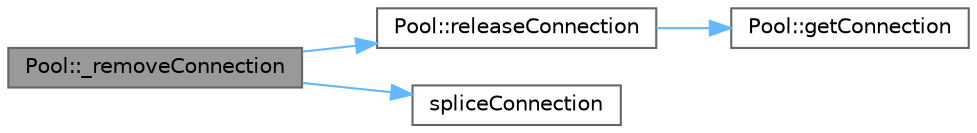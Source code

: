 digraph "Pool::_removeConnection"
{
 // INTERACTIVE_SVG=YES
 // LATEX_PDF_SIZE
  bgcolor="transparent";
  edge [fontname=Helvetica,fontsize=10,labelfontname=Helvetica,labelfontsize=10];
  node [fontname=Helvetica,fontsize=10,shape=box,height=0.2,width=0.4];
  rankdir="LR";
  Node1 [id="Node000001",label="Pool::_removeConnection",height=0.2,width=0.4,color="gray40", fillcolor="grey60", style="filled", fontcolor="black",tooltip=" "];
  Node1 -> Node2 [id="edge1_Node000001_Node000002",color="steelblue1",style="solid",tooltip=" "];
  Node2 [id="Node000002",label="Pool::releaseConnection",height=0.2,width=0.4,color="grey40", fillcolor="white", style="filled",URL="$df/d0e/a00800_aec266bc42cd073847995fd266fffdc84.html#aec266bc42cd073847995fd266fffdc84",tooltip=" "];
  Node2 -> Node3 [id="edge2_Node000002_Node000003",color="steelblue1",style="solid",tooltip=" "];
  Node3 [id="Node000003",label="Pool::getConnection",height=0.2,width=0.4,color="grey40", fillcolor="white", style="filled",URL="$df/d0e/a00800_acb586eb257e03bf7f0a4bb94724c0789.html#acb586eb257e03bf7f0a4bb94724c0789",tooltip=" "];
  Node1 -> Node4 [id="edge3_Node000001_Node000004",color="steelblue1",style="solid",tooltip=" "];
  Node4 [id="Node000004",label="spliceConnection",height=0.2,width=0.4,color="grey40", fillcolor="white", style="filled",URL="$dd/df5/a00386_a1966f4214028e58c386bf0ed5a74f73c.html#a1966f4214028e58c386bf0ed5a74f73c",tooltip=" "];
}
